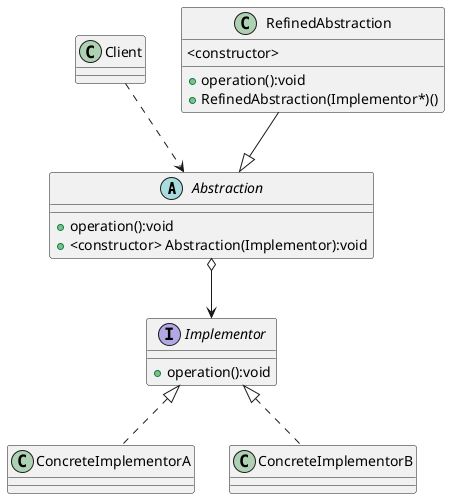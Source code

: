 @startuml
'https://plantuml.com/class-diagram


abstract class Abstraction{
+operation():void
+<constructor> Abstraction(Implementor):void
}

Client ..> Abstraction

interface Implementor{
+operation():void
}

class RefinedAbstraction{
+operation():void
<constructor>
+RefinedAbstraction(Implementor*)()
}

class ConcreteImplementorA implements Implementor
class ConcreteImplementorB implements Implementor
RefinedAbstraction --|>Abstraction
Abstraction o-->Implementor
@enduml